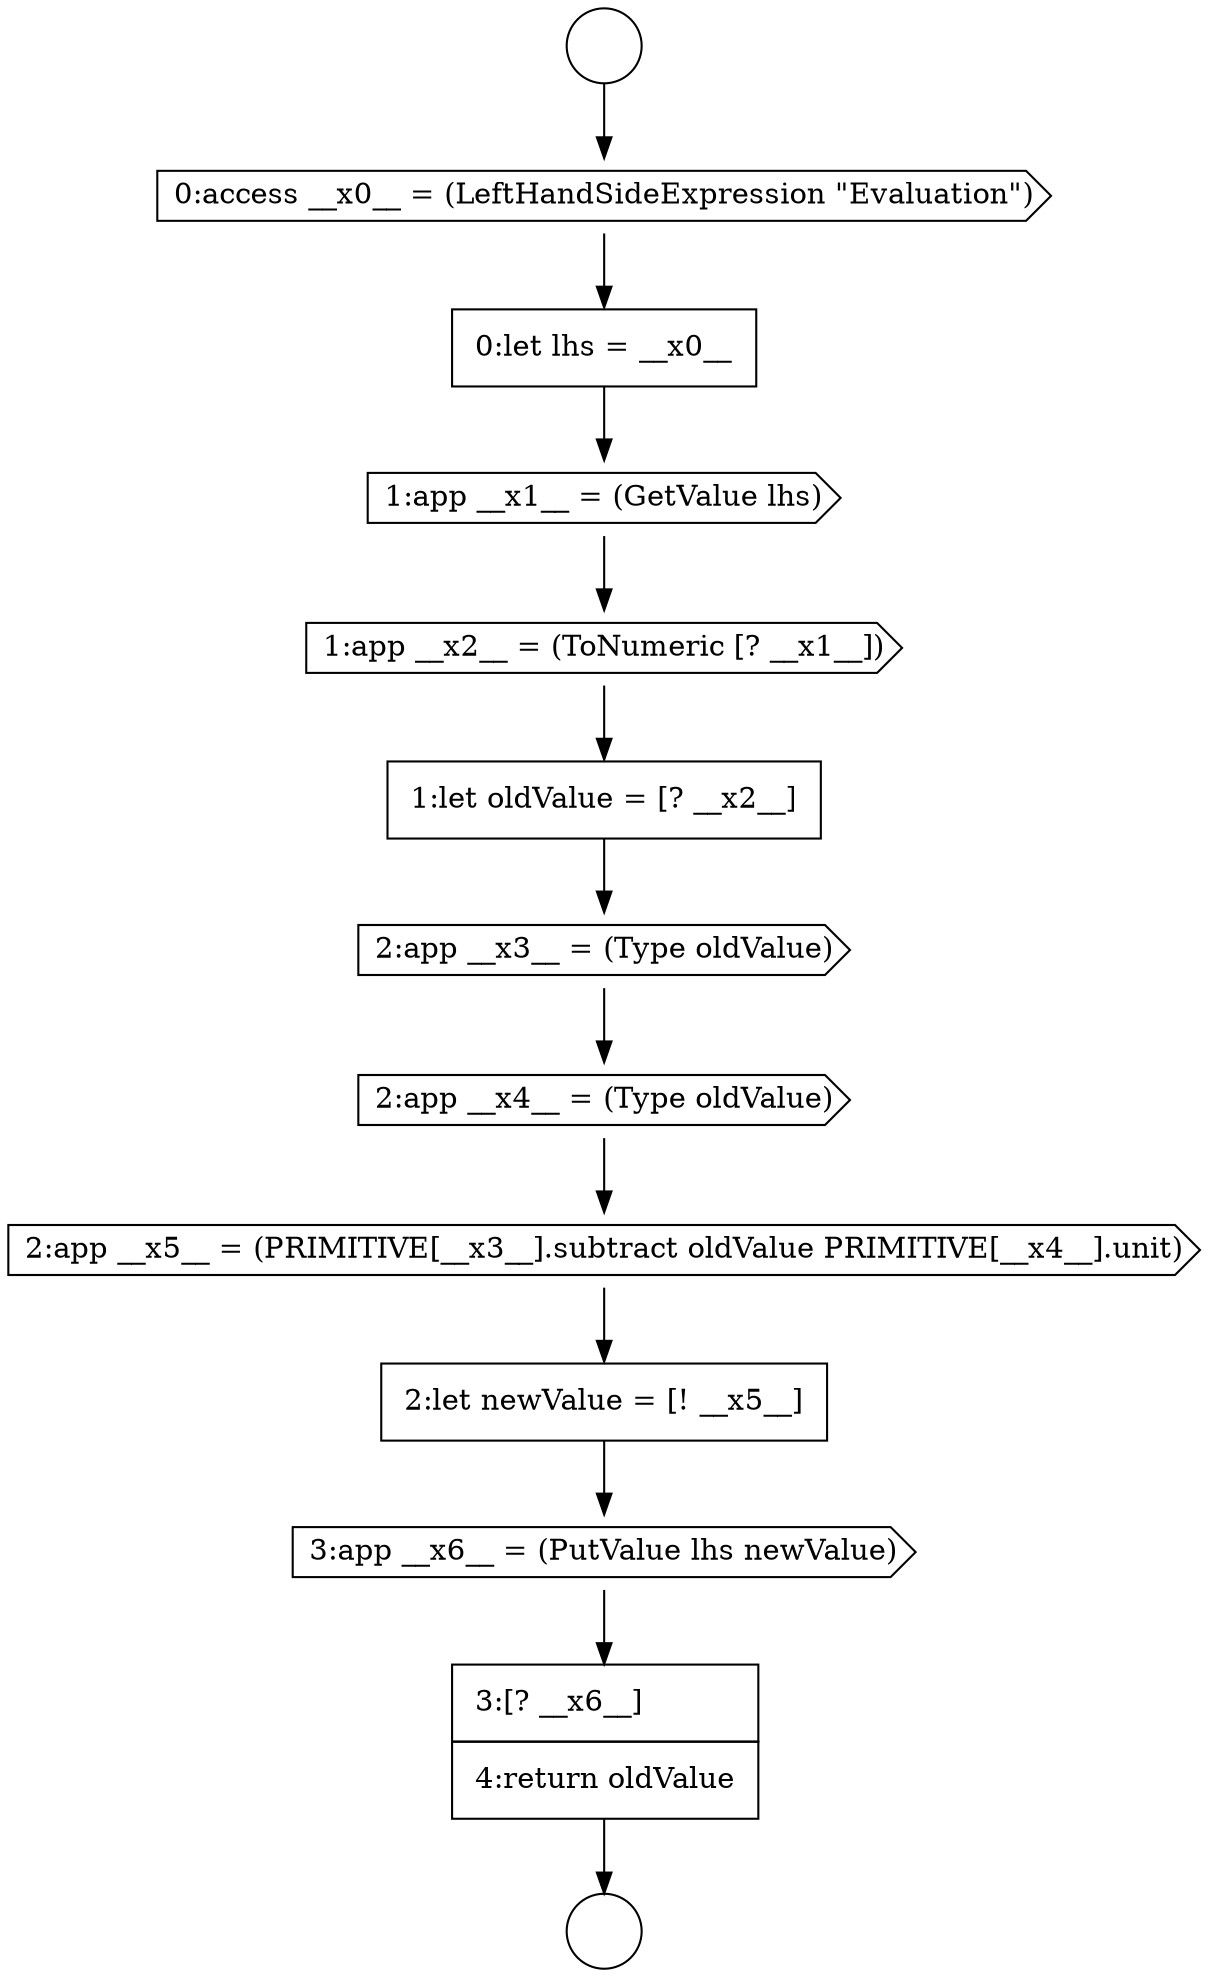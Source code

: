 digraph {
  node4980 [shape=circle label=" " color="black" fillcolor="white" style=filled]
  node4984 [shape=cds, label=<<font color="black">1:app __x2__ = (ToNumeric [? __x1__])</font>> color="black" fillcolor="white" style=filled]
  node4988 [shape=cds, label=<<font color="black">2:app __x5__ = (PRIMITIVE[__x3__].subtract oldValue PRIMITIVE[__x4__].unit)</font>> color="black" fillcolor="white" style=filled]
  node4989 [shape=none, margin=0, label=<<font color="black">
    <table border="0" cellborder="1" cellspacing="0" cellpadding="10">
      <tr><td align="left">2:let newValue = [! __x5__]</td></tr>
    </table>
  </font>> color="black" fillcolor="white" style=filled]
  node4979 [shape=circle label=" " color="black" fillcolor="white" style=filled]
  node4983 [shape=cds, label=<<font color="black">1:app __x1__ = (GetValue lhs)</font>> color="black" fillcolor="white" style=filled]
  node4986 [shape=cds, label=<<font color="black">2:app __x3__ = (Type oldValue)</font>> color="black" fillcolor="white" style=filled]
  node4982 [shape=none, margin=0, label=<<font color="black">
    <table border="0" cellborder="1" cellspacing="0" cellpadding="10">
      <tr><td align="left">0:let lhs = __x0__</td></tr>
    </table>
  </font>> color="black" fillcolor="white" style=filled]
  node4991 [shape=none, margin=0, label=<<font color="black">
    <table border="0" cellborder="1" cellspacing="0" cellpadding="10">
      <tr><td align="left">3:[? __x6__]</td></tr>
      <tr><td align="left">4:return oldValue</td></tr>
    </table>
  </font>> color="black" fillcolor="white" style=filled]
  node4981 [shape=cds, label=<<font color="black">0:access __x0__ = (LeftHandSideExpression &quot;Evaluation&quot;)</font>> color="black" fillcolor="white" style=filled]
  node4987 [shape=cds, label=<<font color="black">2:app __x4__ = (Type oldValue)</font>> color="black" fillcolor="white" style=filled]
  node4985 [shape=none, margin=0, label=<<font color="black">
    <table border="0" cellborder="1" cellspacing="0" cellpadding="10">
      <tr><td align="left">1:let oldValue = [? __x2__]</td></tr>
    </table>
  </font>> color="black" fillcolor="white" style=filled]
  node4990 [shape=cds, label=<<font color="black">3:app __x6__ = (PutValue lhs newValue)</font>> color="black" fillcolor="white" style=filled]
  node4982 -> node4983 [ color="black"]
  node4988 -> node4989 [ color="black"]
  node4989 -> node4990 [ color="black"]
  node4990 -> node4991 [ color="black"]
  node4987 -> node4988 [ color="black"]
  node4983 -> node4984 [ color="black"]
  node4985 -> node4986 [ color="black"]
  node4986 -> node4987 [ color="black"]
  node4981 -> node4982 [ color="black"]
  node4991 -> node4980 [ color="black"]
  node4984 -> node4985 [ color="black"]
  node4979 -> node4981 [ color="black"]
}
